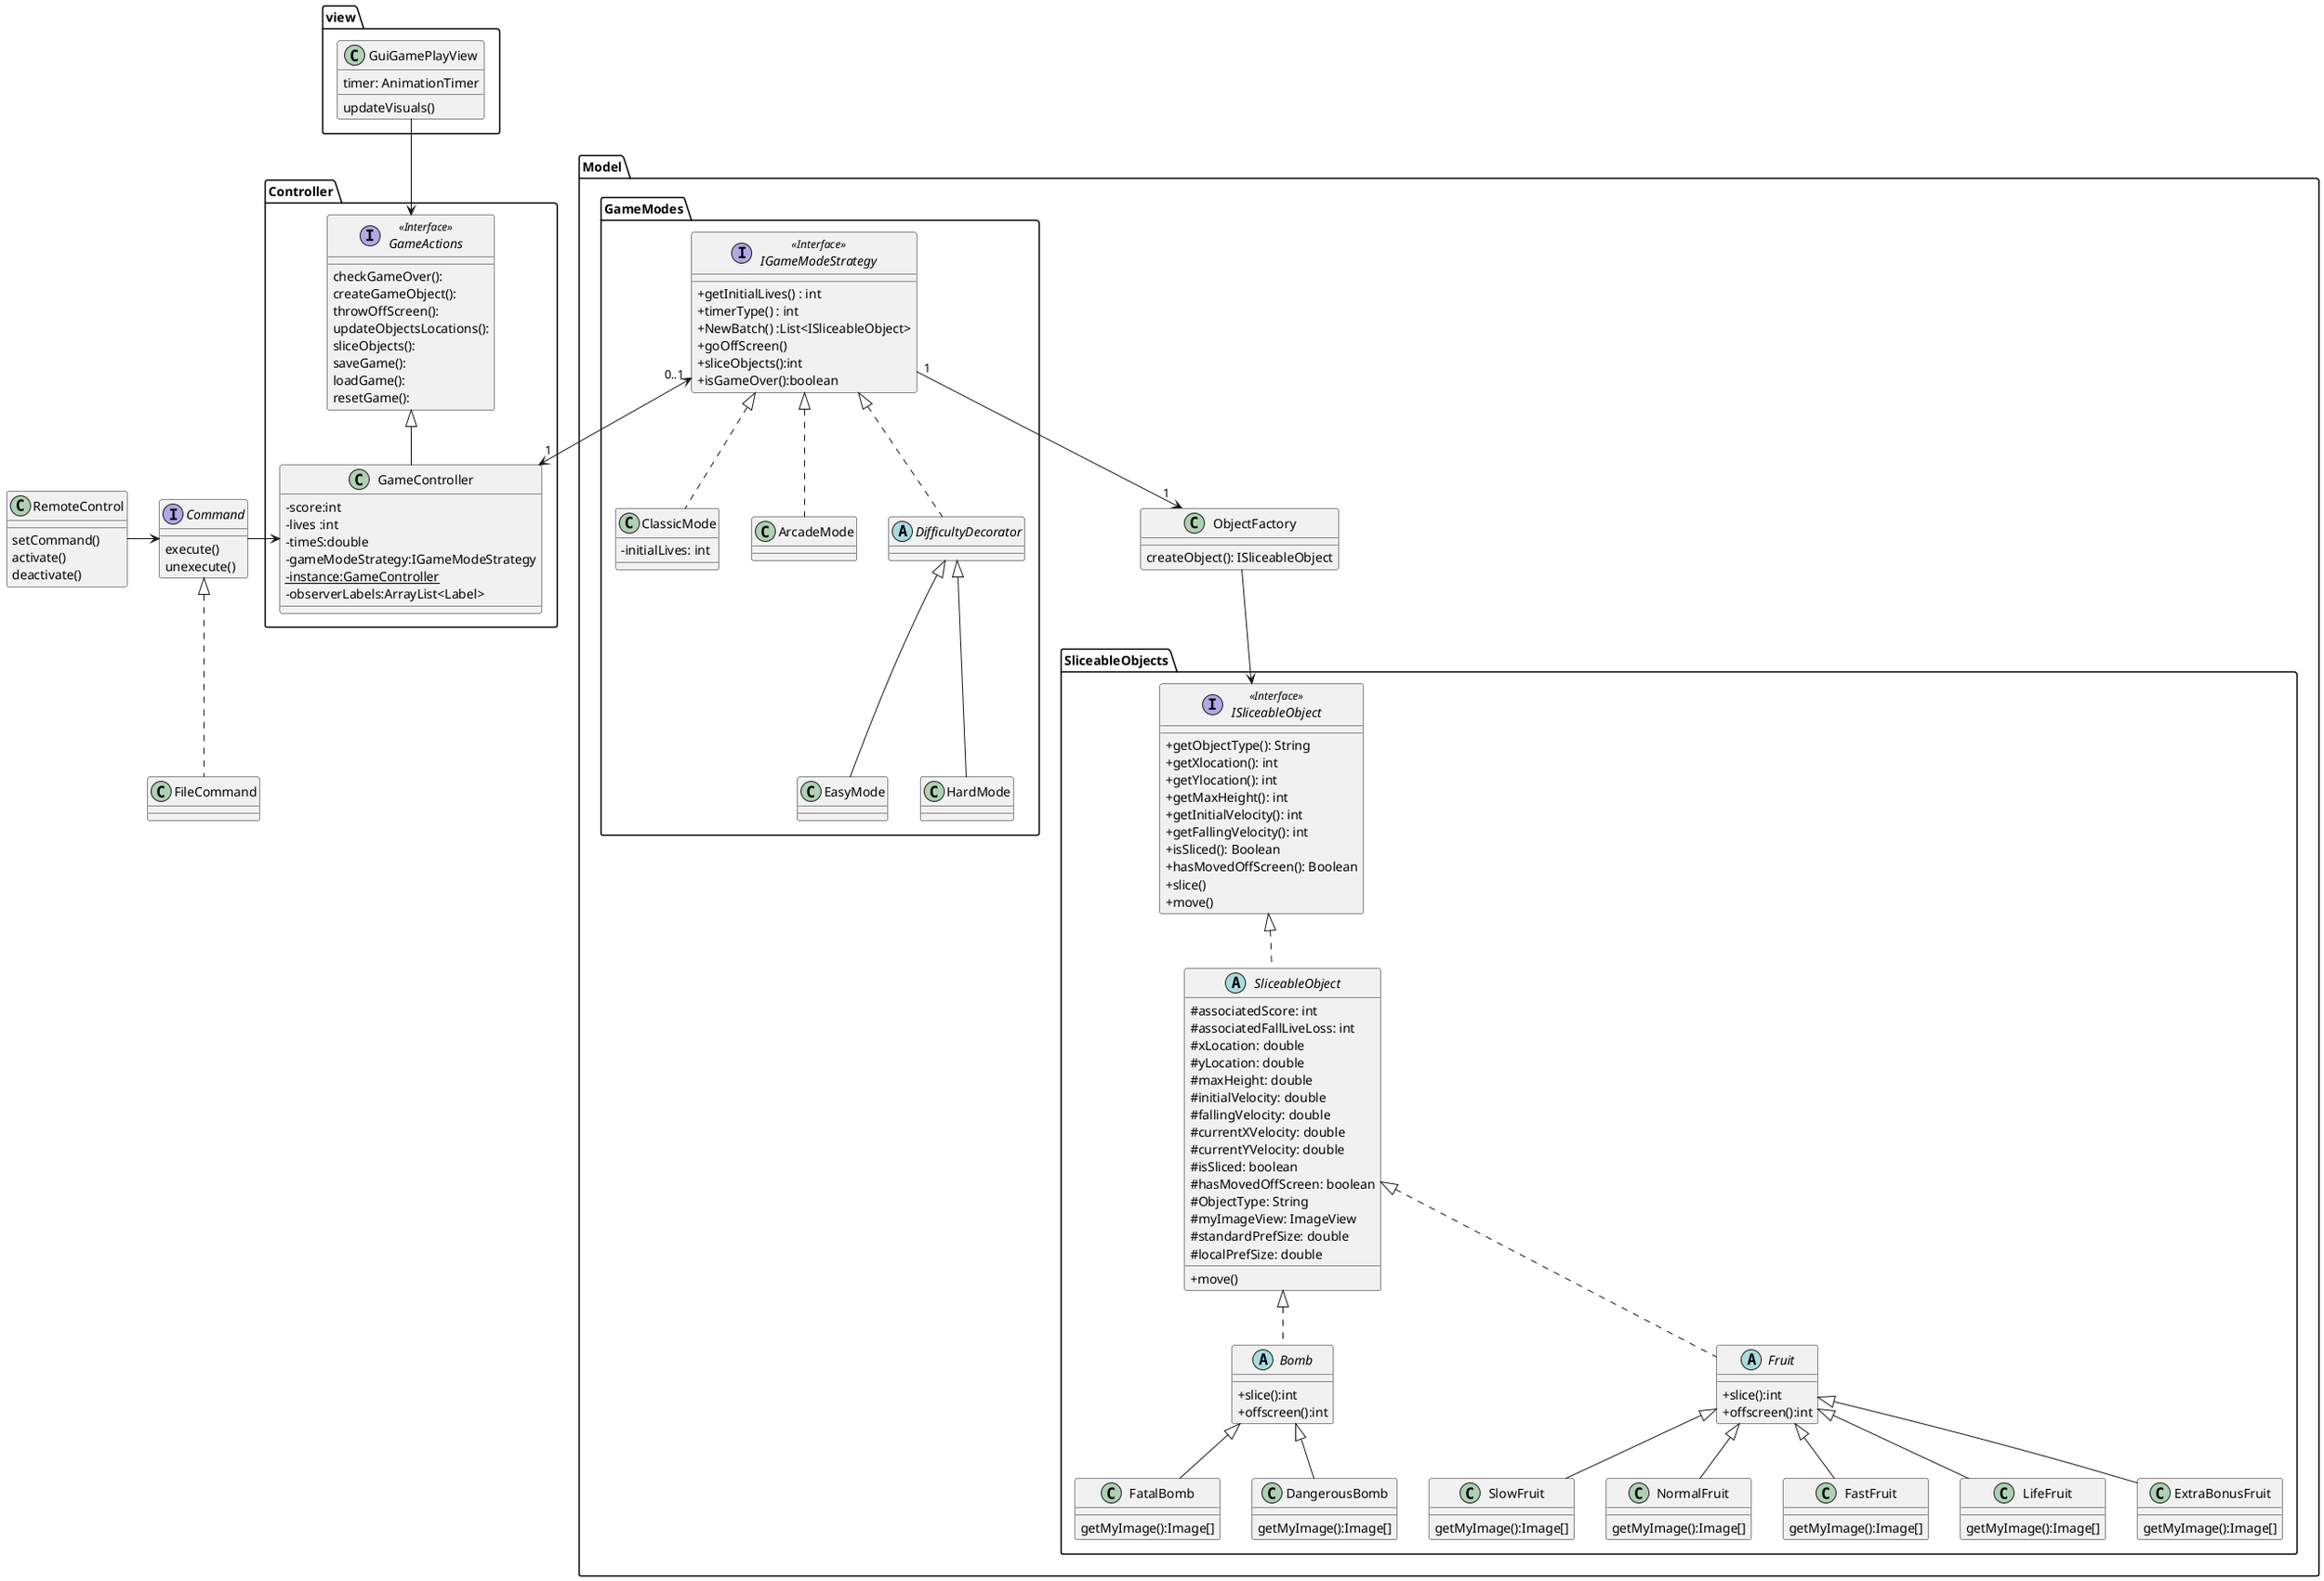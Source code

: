 @startuml


skinparam classAttributeIconSize 0


package Model{
package SliceableObjects {

    interface ISliceableObject <<Interface>>{
        +getObjectType(): String
        +getXlocation(): int
        +getYlocation(): int
        +getMaxHeight(): int
        +getInitialVelocity(): int
        +getFallingVelocity(): int
        +isSliced(): Boolean
        +hasMovedOffScreen(): Boolean
        +slice()
        +move()

    }


    abstract class Bomb {
        +slice():int
        +offscreen():int
    }
    abstract class Fruit{
        +slice():int
        +offscreen():int
        }

    abstract class SliceableObject {

        #associatedScore: int
        #associatedFallLiveLoss: int
        #xLocation: double
        #yLocation: double
        #maxHeight: double
        #initialVelocity: double
        #fallingVelocity: double
        #currentXVelocity: double
        #currentYVelocity: double
        #isSliced: boolean
        #hasMovedOffScreen: boolean
        #ObjectType: String
        #myImageView: ImageView
        #standardPrefSize: double
        #localPrefSize: double

        +move()

        }

    ISliceableObject <|.. SliceableObject

    SliceableObject <|.. Fruit
    SliceableObject <|..  Bomb

    Class SlowFruit {
        getMyImage():Image[]

    }

    Class NormalFruit{
        getMyImage():Image[]
    }

    Class FastFruit{
        getMyImage():Image[]

    }

    Class LifeFruit{
        getMyImage():Image[]
    }

    Class ExtraBonusFruit{
        getMyImage():Image[]

    }

    class FatalBomb{
        getMyImage():Image[]
    }
    class DangerousBomb{
        getMyImage():Image[]
    }
    Fruit <|-- SlowFruit
    Fruit <|-- NormalFruit
    Fruit <|-- FastFruit
    Fruit <|-- LifeFruit
    Fruit <|-- ExtraBonusFruit

    Bomb <|-- DangerousBomb
    Bomb <|-- FatalBomb


}
package GameModes {
interface IGameModeStrategy <<Interface>> {
    +getInitialLives() : int
    +timerType() : int
    +NewBatch() :List<ISliceableObject>
    +goOffScreen()
    +sliceObjects():int
    +isGameOver():boolean
}

IGameModeStrategy <|.. ClassicMode
IGameModeStrategy <|.. ArcadeMode


Class ClassicMode {
    -initialLives: int
}


abstract class DifficultyDecorator

IGameModeStrategy <|.. DifficultyDecorator

DifficultyDecorator <|-- EasyMode
DifficultyDecorator <|-- HardMode


}

class ObjectFactory {

    createObject(): ISliceableObject

}

IGameModeStrategy "1"--> "1" ObjectFactory

ObjectFactory --> ISliceableObject
}



package Controller {
    interface GameActions <<Interface>> {
    checkGameOver():
    createGameObject():
    throwOffScreen():
    updateObjectsLocations():
    sliceObjects():
    saveGame():
    loadGame():
    resetGame():
    }

    Class GameController{
             -score:int
        	 -lives :int
        	 -timeS:double
        	 -gameModeStrategy:IGameModeStrategy
        	 -{static}instance:GameController
        	 -observerLabels:ArrayList<Label>

    }

    GameActions <|-- GameController


}

IGameModeStrategy "0..1" <--> "1" GameController

package view {

    class GuiGamePlayView{

    timer: AnimationTimer

    updateVisuals()

    }

    GuiGamePlayView --> GameActions

}

interface Command {

   execute()
   unexecute()

}


 Command <|.. FileCommand


class RemoteControl {

    setCommand()
    activate()
    deactivate()
}

RemoteControl -> Command
Command -> GameController



@enduml
